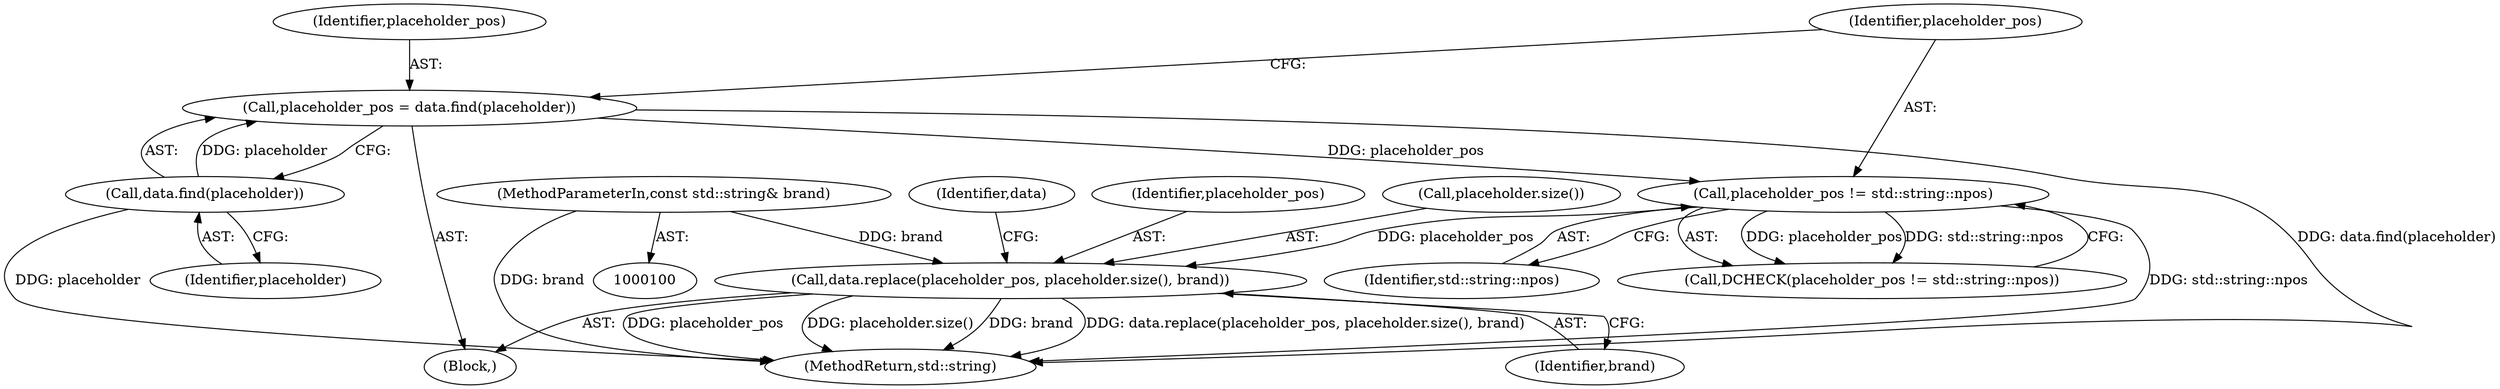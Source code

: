 digraph "1_Chrome_7c5aa07be11cd63d953fbe66370c5869a52170bf@del" {
"1000117" [label="(Call,data.replace(placeholder_pos, placeholder.size(), brand))"];
"1000114" [label="(Call,placeholder_pos != std::string::npos)"];
"1000109" [label="(Call,placeholder_pos = data.find(placeholder))"];
"1000111" [label="(Call,data.find(placeholder))"];
"1000101" [label="(MethodParameterIn,const std::string& brand)"];
"1000117" [label="(Call,data.replace(placeholder_pos, placeholder.size(), brand))"];
"1000112" [label="(Identifier,placeholder)"];
"1000110" [label="(Identifier,placeholder_pos)"];
"1000114" [label="(Call,placeholder_pos != std::string::npos)"];
"1000120" [label="(Identifier,brand)"];
"1000122" [label="(Identifier,data)"];
"1000102" [label="(Block,)"];
"1000123" [label="(MethodReturn,std::string)"];
"1000111" [label="(Call,data.find(placeholder))"];
"1000115" [label="(Identifier,placeholder_pos)"];
"1000101" [label="(MethodParameterIn,const std::string& brand)"];
"1000118" [label="(Identifier,placeholder_pos)"];
"1000109" [label="(Call,placeholder_pos = data.find(placeholder))"];
"1000119" [label="(Call,placeholder.size())"];
"1000116" [label="(Identifier,std::string::npos)"];
"1000113" [label="(Call,DCHECK(placeholder_pos != std::string::npos))"];
"1000117" -> "1000102"  [label="AST: "];
"1000117" -> "1000120"  [label="CFG: "];
"1000118" -> "1000117"  [label="AST: "];
"1000119" -> "1000117"  [label="AST: "];
"1000120" -> "1000117"  [label="AST: "];
"1000122" -> "1000117"  [label="CFG: "];
"1000117" -> "1000123"  [label="DDG: data.replace(placeholder_pos, placeholder.size(), brand)"];
"1000117" -> "1000123"  [label="DDG: placeholder_pos"];
"1000117" -> "1000123"  [label="DDG: placeholder.size()"];
"1000117" -> "1000123"  [label="DDG: brand"];
"1000114" -> "1000117"  [label="DDG: placeholder_pos"];
"1000101" -> "1000117"  [label="DDG: brand"];
"1000114" -> "1000113"  [label="AST: "];
"1000114" -> "1000116"  [label="CFG: "];
"1000115" -> "1000114"  [label="AST: "];
"1000116" -> "1000114"  [label="AST: "];
"1000113" -> "1000114"  [label="CFG: "];
"1000114" -> "1000123"  [label="DDG: std::string::npos"];
"1000114" -> "1000113"  [label="DDG: placeholder_pos"];
"1000114" -> "1000113"  [label="DDG: std::string::npos"];
"1000109" -> "1000114"  [label="DDG: placeholder_pos"];
"1000109" -> "1000102"  [label="AST: "];
"1000109" -> "1000111"  [label="CFG: "];
"1000110" -> "1000109"  [label="AST: "];
"1000111" -> "1000109"  [label="AST: "];
"1000115" -> "1000109"  [label="CFG: "];
"1000109" -> "1000123"  [label="DDG: data.find(placeholder)"];
"1000111" -> "1000109"  [label="DDG: placeholder"];
"1000111" -> "1000112"  [label="CFG: "];
"1000112" -> "1000111"  [label="AST: "];
"1000111" -> "1000123"  [label="DDG: placeholder"];
"1000101" -> "1000100"  [label="AST: "];
"1000101" -> "1000123"  [label="DDG: brand"];
}
